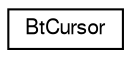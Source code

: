 digraph "Graphical Class Hierarchy"
{
  edge [fontname="FreeSans",fontsize="10",labelfontname="FreeSans",labelfontsize="10"];
  node [fontname="FreeSans",fontsize="10",shape=record];
  rankdir="LR";
  Node0 [label="BtCursor",height=0.2,width=0.4,color="black", fillcolor="white", style="filled",URL="$structBtCursor.html"];
}
